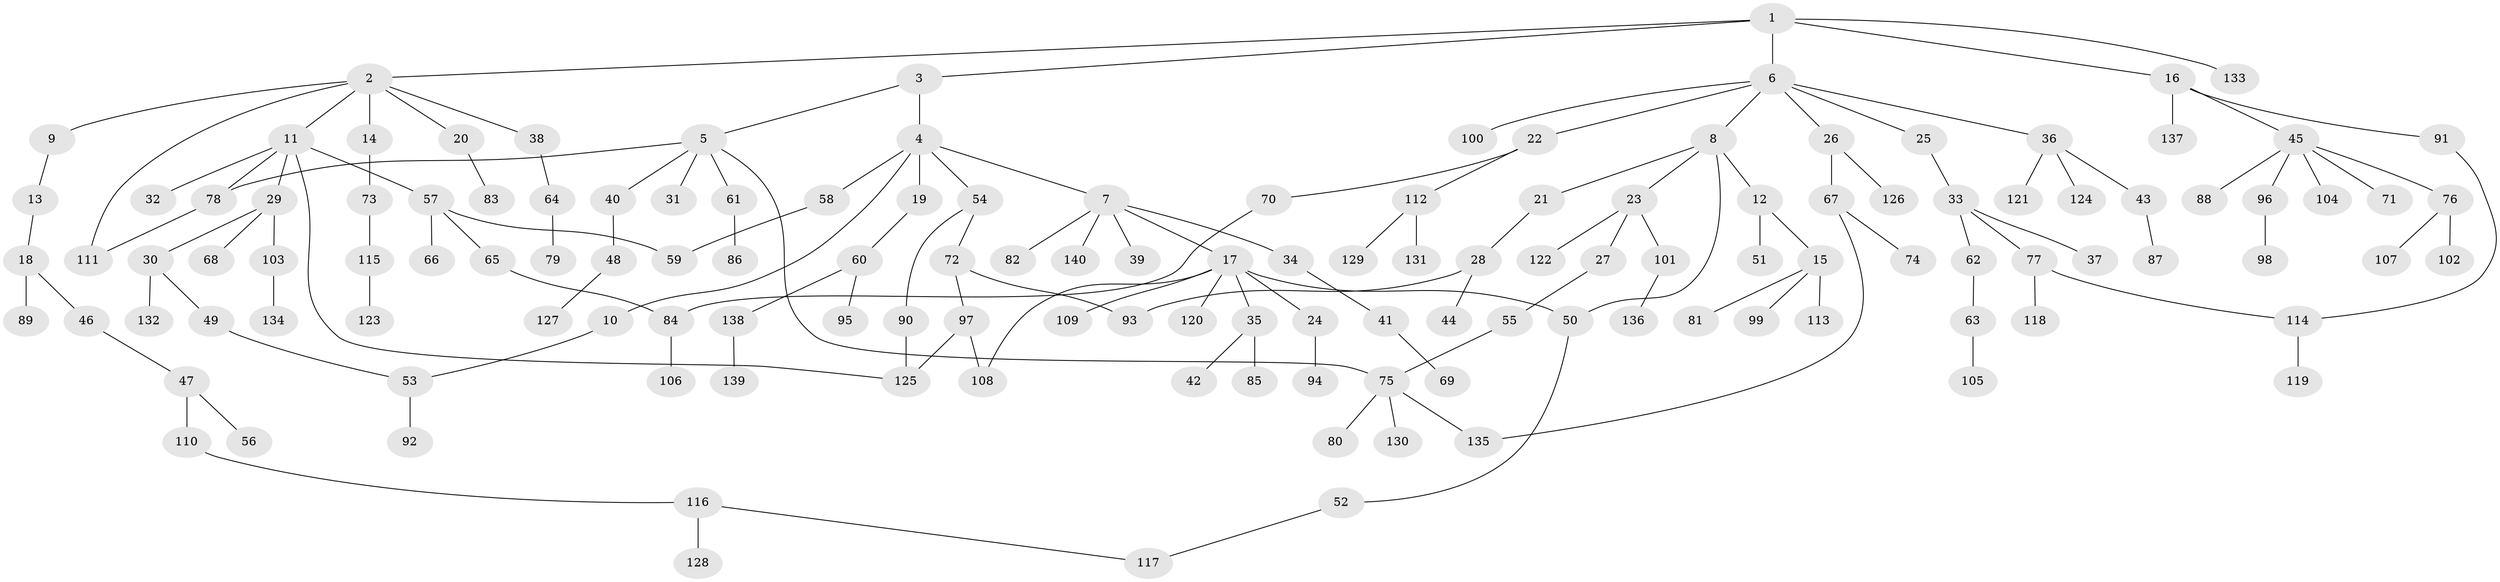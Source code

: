 // Generated by graph-tools (version 1.1) at 2025/25/03/09/25 03:25:35]
// undirected, 140 vertices, 153 edges
graph export_dot {
graph [start="1"]
  node [color=gray90,style=filled];
  1;
  2;
  3;
  4;
  5;
  6;
  7;
  8;
  9;
  10;
  11;
  12;
  13;
  14;
  15;
  16;
  17;
  18;
  19;
  20;
  21;
  22;
  23;
  24;
  25;
  26;
  27;
  28;
  29;
  30;
  31;
  32;
  33;
  34;
  35;
  36;
  37;
  38;
  39;
  40;
  41;
  42;
  43;
  44;
  45;
  46;
  47;
  48;
  49;
  50;
  51;
  52;
  53;
  54;
  55;
  56;
  57;
  58;
  59;
  60;
  61;
  62;
  63;
  64;
  65;
  66;
  67;
  68;
  69;
  70;
  71;
  72;
  73;
  74;
  75;
  76;
  77;
  78;
  79;
  80;
  81;
  82;
  83;
  84;
  85;
  86;
  87;
  88;
  89;
  90;
  91;
  92;
  93;
  94;
  95;
  96;
  97;
  98;
  99;
  100;
  101;
  102;
  103;
  104;
  105;
  106;
  107;
  108;
  109;
  110;
  111;
  112;
  113;
  114;
  115;
  116;
  117;
  118;
  119;
  120;
  121;
  122;
  123;
  124;
  125;
  126;
  127;
  128;
  129;
  130;
  131;
  132;
  133;
  134;
  135;
  136;
  137;
  138;
  139;
  140;
  1 -- 2;
  1 -- 3;
  1 -- 6;
  1 -- 16;
  1 -- 133;
  2 -- 9;
  2 -- 11;
  2 -- 14;
  2 -- 20;
  2 -- 38;
  2 -- 111;
  3 -- 4;
  3 -- 5;
  4 -- 7;
  4 -- 10;
  4 -- 19;
  4 -- 54;
  4 -- 58;
  5 -- 31;
  5 -- 40;
  5 -- 61;
  5 -- 78;
  5 -- 75;
  6 -- 8;
  6 -- 22;
  6 -- 25;
  6 -- 26;
  6 -- 36;
  6 -- 100;
  7 -- 17;
  7 -- 34;
  7 -- 39;
  7 -- 82;
  7 -- 140;
  8 -- 12;
  8 -- 21;
  8 -- 23;
  8 -- 50;
  9 -- 13;
  10 -- 53;
  11 -- 29;
  11 -- 32;
  11 -- 57;
  11 -- 78;
  11 -- 125;
  12 -- 15;
  12 -- 51;
  13 -- 18;
  14 -- 73;
  15 -- 81;
  15 -- 99;
  15 -- 113;
  16 -- 45;
  16 -- 91;
  16 -- 137;
  17 -- 24;
  17 -- 35;
  17 -- 109;
  17 -- 120;
  17 -- 50;
  17 -- 108;
  18 -- 46;
  18 -- 89;
  19 -- 60;
  20 -- 83;
  21 -- 28;
  22 -- 70;
  22 -- 112;
  23 -- 27;
  23 -- 101;
  23 -- 122;
  24 -- 94;
  25 -- 33;
  26 -- 67;
  26 -- 126;
  27 -- 55;
  28 -- 44;
  28 -- 93;
  29 -- 30;
  29 -- 68;
  29 -- 103;
  30 -- 49;
  30 -- 132;
  33 -- 37;
  33 -- 62;
  33 -- 77;
  34 -- 41;
  35 -- 42;
  35 -- 85;
  36 -- 43;
  36 -- 121;
  36 -- 124;
  38 -- 64;
  40 -- 48;
  41 -- 69;
  43 -- 87;
  45 -- 71;
  45 -- 76;
  45 -- 88;
  45 -- 96;
  45 -- 104;
  46 -- 47;
  47 -- 56;
  47 -- 110;
  48 -- 127;
  49 -- 53;
  50 -- 52;
  52 -- 117;
  53 -- 92;
  54 -- 72;
  54 -- 90;
  55 -- 75;
  57 -- 65;
  57 -- 66;
  57 -- 59;
  58 -- 59;
  60 -- 95;
  60 -- 138;
  61 -- 86;
  62 -- 63;
  63 -- 105;
  64 -- 79;
  65 -- 84;
  67 -- 74;
  67 -- 135;
  70 -- 84;
  72 -- 93;
  72 -- 97;
  73 -- 115;
  75 -- 80;
  75 -- 130;
  75 -- 135;
  76 -- 102;
  76 -- 107;
  77 -- 114;
  77 -- 118;
  78 -- 111;
  84 -- 106;
  90 -- 125;
  91 -- 114;
  96 -- 98;
  97 -- 108;
  97 -- 125;
  101 -- 136;
  103 -- 134;
  110 -- 116;
  112 -- 129;
  112 -- 131;
  114 -- 119;
  115 -- 123;
  116 -- 128;
  116 -- 117;
  138 -- 139;
}
